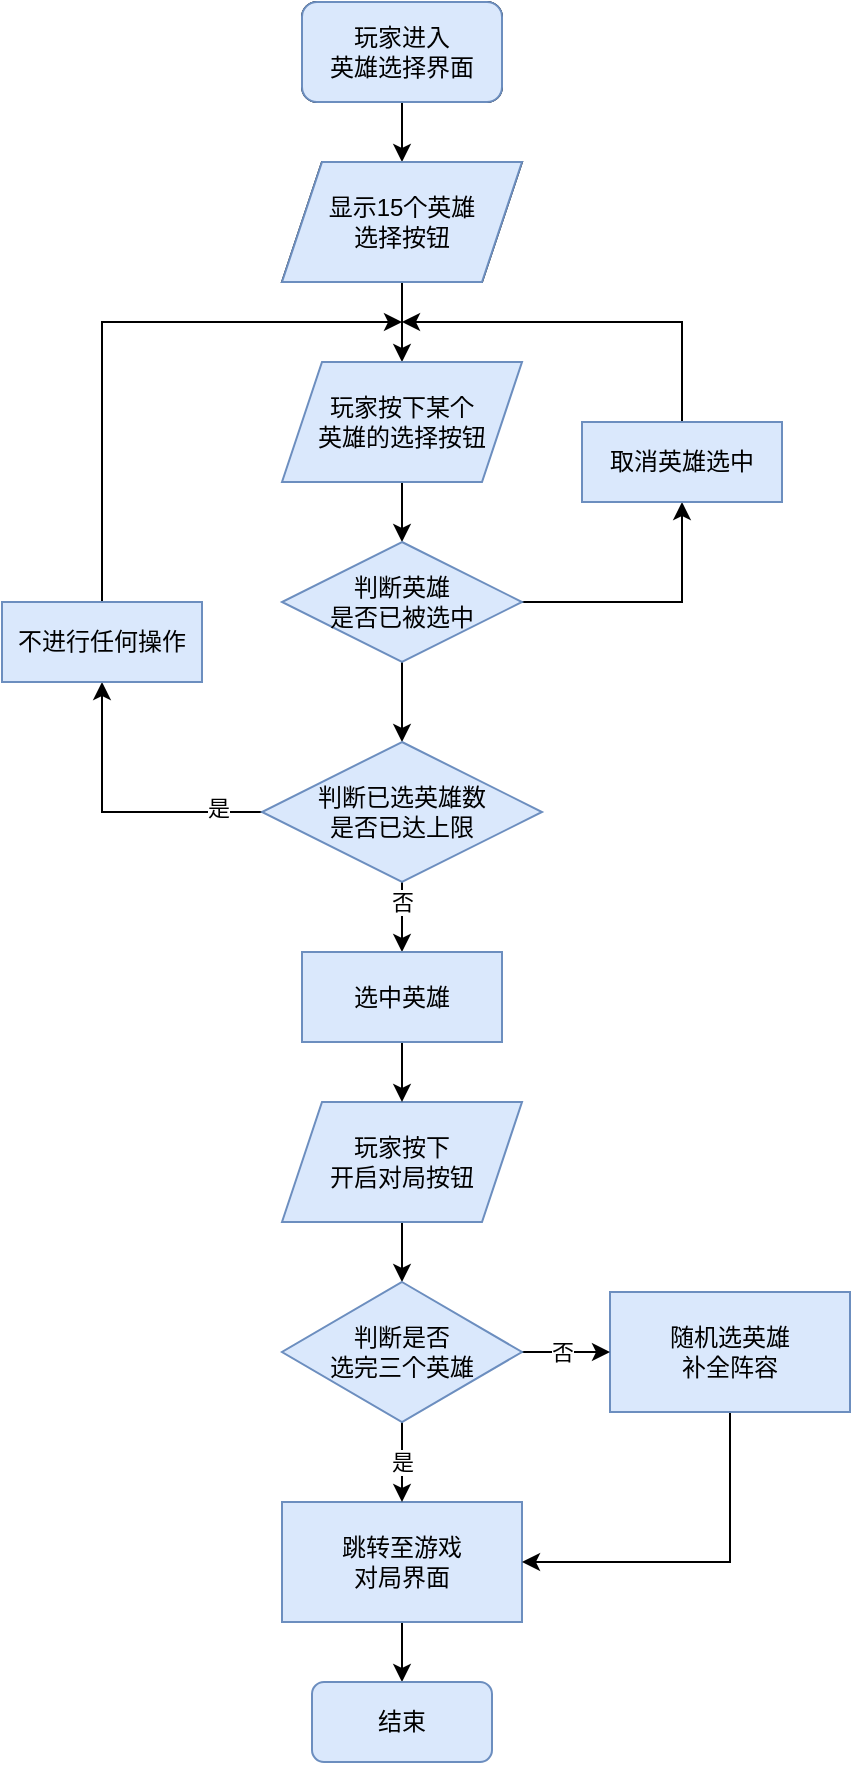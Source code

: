 <mxfile version="20.5.1" type="github">
  <diagram id="C5RBs43oDa-KdzZeNtuy" name="Page-1">
    <mxGraphModel dx="1209" dy="741" grid="1" gridSize="10" guides="1" tooltips="1" connect="1" arrows="1" fold="1" page="1" pageScale="1" pageWidth="827" pageHeight="1169" math="0" shadow="0">
      <root>
        <mxCell id="WIyWlLk6GJQsqaUBKTNV-0" />
        <mxCell id="WIyWlLk6GJQsqaUBKTNV-1" parent="WIyWlLk6GJQsqaUBKTNV-0" />
        <mxCell id="x4YNFccBxqyePPCdxMUl-10" style="edgeStyle=orthogonalEdgeStyle;rounded=0;orthogonalLoop=1;jettySize=auto;html=1;" edge="1" parent="WIyWlLk6GJQsqaUBKTNV-1" source="x4YNFccBxqyePPCdxMUl-0" target="x4YNFccBxqyePPCdxMUl-1">
          <mxGeometry relative="1" as="geometry" />
        </mxCell>
        <mxCell id="x4YNFccBxqyePPCdxMUl-0" value="玩家进入&lt;br&gt;英雄选择界面" style="rounded=1;whiteSpace=wrap;html=1;" vertex="1" parent="WIyWlLk6GJQsqaUBKTNV-1">
          <mxGeometry x="260" y="110" width="100" height="50" as="geometry" />
        </mxCell>
        <mxCell id="x4YNFccBxqyePPCdxMUl-13" style="edgeStyle=orthogonalEdgeStyle;rounded=0;orthogonalLoop=1;jettySize=auto;html=1;entryX=0.5;entryY=0;entryDx=0;entryDy=0;" edge="1" parent="WIyWlLk6GJQsqaUBKTNV-1" source="x4YNFccBxqyePPCdxMUl-1" target="x4YNFccBxqyePPCdxMUl-2">
          <mxGeometry relative="1" as="geometry" />
        </mxCell>
        <mxCell id="x4YNFccBxqyePPCdxMUl-1" value="显示15个英雄&lt;br&gt;选择按钮" style="shape=parallelogram;perimeter=parallelogramPerimeter;whiteSpace=wrap;html=1;fixedSize=1;" vertex="1" parent="WIyWlLk6GJQsqaUBKTNV-1">
          <mxGeometry x="250" y="190" width="120" height="60" as="geometry" />
        </mxCell>
        <mxCell id="x4YNFccBxqyePPCdxMUl-14" style="edgeStyle=orthogonalEdgeStyle;rounded=0;orthogonalLoop=1;jettySize=auto;html=1;entryX=0.5;entryY=0;entryDx=0;entryDy=0;" edge="1" parent="WIyWlLk6GJQsqaUBKTNV-1" source="x4YNFccBxqyePPCdxMUl-2" target="x4YNFccBxqyePPCdxMUl-3">
          <mxGeometry relative="1" as="geometry" />
        </mxCell>
        <mxCell id="x4YNFccBxqyePPCdxMUl-2" value="玩家按下某个&lt;br&gt;英雄的选择按钮" style="shape=parallelogram;perimeter=parallelogramPerimeter;whiteSpace=wrap;html=1;fixedSize=1;fillColor=#dae8fc;strokeColor=#6c8ebf;" vertex="1" parent="WIyWlLk6GJQsqaUBKTNV-1">
          <mxGeometry x="250" y="290" width="120" height="60" as="geometry" />
        </mxCell>
        <mxCell id="x4YNFccBxqyePPCdxMUl-17" style="edgeStyle=elbowEdgeStyle;rounded=0;orthogonalLoop=1;jettySize=auto;html=1;entryX=0.5;entryY=0;entryDx=0;entryDy=0;" edge="1" parent="WIyWlLk6GJQsqaUBKTNV-1" source="x4YNFccBxqyePPCdxMUl-3" target="x4YNFccBxqyePPCdxMUl-4">
          <mxGeometry relative="1" as="geometry" />
        </mxCell>
        <mxCell id="x4YNFccBxqyePPCdxMUl-25" style="edgeStyle=orthogonalEdgeStyle;rounded=0;orthogonalLoop=1;jettySize=auto;html=1;" edge="1" parent="WIyWlLk6GJQsqaUBKTNV-1" source="x4YNFccBxqyePPCdxMUl-3" target="x4YNFccBxqyePPCdxMUl-20">
          <mxGeometry relative="1" as="geometry">
            <mxPoint x="490" y="380" as="targetPoint" />
          </mxGeometry>
        </mxCell>
        <mxCell id="x4YNFccBxqyePPCdxMUl-3" value="判断英雄&lt;br&gt;是否已被选中" style="rhombus;whiteSpace=wrap;html=1;fontFamily=Helvetica;fontSize=12;align=center;strokeColor=#6c8ebf;fillColor=#dae8fc;" vertex="1" parent="WIyWlLk6GJQsqaUBKTNV-1">
          <mxGeometry x="250" y="380" width="120" height="60" as="geometry" />
        </mxCell>
        <mxCell id="x4YNFccBxqyePPCdxMUl-35" style="edgeStyle=elbowEdgeStyle;rounded=0;orthogonalLoop=1;jettySize=auto;html=1;exitX=0;exitY=0.5;exitDx=0;exitDy=0;entryX=0.5;entryY=1;entryDx=0;entryDy=0;" edge="1" parent="WIyWlLk6GJQsqaUBKTNV-1" source="x4YNFccBxqyePPCdxMUl-4" target="x4YNFccBxqyePPCdxMUl-21">
          <mxGeometry relative="1" as="geometry">
            <Array as="points">
              <mxPoint x="160" y="500" />
            </Array>
          </mxGeometry>
        </mxCell>
        <mxCell id="x4YNFccBxqyePPCdxMUl-40" style="edgeStyle=elbowEdgeStyle;rounded=0;orthogonalLoop=1;jettySize=auto;html=1;entryX=0.5;entryY=0;entryDx=0;entryDy=0;" edge="1" parent="WIyWlLk6GJQsqaUBKTNV-1" source="x4YNFccBxqyePPCdxMUl-4" target="x4YNFccBxqyePPCdxMUl-19">
          <mxGeometry relative="1" as="geometry" />
        </mxCell>
        <mxCell id="x4YNFccBxqyePPCdxMUl-4" value="判断已选英雄数&lt;br&gt;是否已达上限" style="rhombus;whiteSpace=wrap;html=1;fontFamily=Helvetica;fontSize=12;align=center;strokeColor=#6c8ebf;fillColor=#dae8fc;" vertex="1" parent="WIyWlLk6GJQsqaUBKTNV-1">
          <mxGeometry x="240" y="480" width="140" height="70" as="geometry" />
        </mxCell>
        <mxCell id="x4YNFccBxqyePPCdxMUl-42" style="edgeStyle=elbowEdgeStyle;rounded=0;orthogonalLoop=1;jettySize=auto;html=1;entryX=0.5;entryY=0;entryDx=0;entryDy=0;" edge="1" parent="WIyWlLk6GJQsqaUBKTNV-1" source="x4YNFccBxqyePPCdxMUl-5" target="x4YNFccBxqyePPCdxMUl-9">
          <mxGeometry relative="1" as="geometry" />
        </mxCell>
        <mxCell id="x4YNFccBxqyePPCdxMUl-5" value="玩家按下&lt;br&gt;开启对局按钮" style="shape=parallelogram;perimeter=parallelogramPerimeter;whiteSpace=wrap;html=1;fixedSize=1;fillColor=#dae8fc;strokeColor=#6c8ebf;" vertex="1" parent="WIyWlLk6GJQsqaUBKTNV-1">
          <mxGeometry x="250" y="660" width="120" height="60" as="geometry" />
        </mxCell>
        <mxCell id="x4YNFccBxqyePPCdxMUl-44" style="edgeStyle=elbowEdgeStyle;rounded=0;orthogonalLoop=1;jettySize=auto;html=1;entryX=0.5;entryY=0;entryDx=0;entryDy=0;" edge="1" parent="WIyWlLk6GJQsqaUBKTNV-1" source="x4YNFccBxqyePPCdxMUl-6" target="x4YNFccBxqyePPCdxMUl-7">
          <mxGeometry relative="1" as="geometry" />
        </mxCell>
        <mxCell id="x4YNFccBxqyePPCdxMUl-6" value="跳转至游戏&lt;br&gt;对局界面" style="rounded=0;whiteSpace=wrap;html=1;fillColor=#dae8fc;strokeColor=#6c8ebf;" vertex="1" parent="WIyWlLk6GJQsqaUBKTNV-1">
          <mxGeometry x="250" y="860" width="120" height="60" as="geometry" />
        </mxCell>
        <mxCell id="x4YNFccBxqyePPCdxMUl-7" value="结束" style="rounded=1;whiteSpace=wrap;html=1;fillColor=#dae8fc;strokeColor=#6c8ebf;" vertex="1" parent="WIyWlLk6GJQsqaUBKTNV-1">
          <mxGeometry x="265" y="950" width="90" height="40" as="geometry" />
        </mxCell>
        <mxCell id="x4YNFccBxqyePPCdxMUl-48" style="edgeStyle=elbowEdgeStyle;rounded=0;orthogonalLoop=1;jettySize=auto;html=1;entryX=1;entryY=0.5;entryDx=0;entryDy=0;" edge="1" parent="WIyWlLk6GJQsqaUBKTNV-1" source="x4YNFccBxqyePPCdxMUl-8" target="x4YNFccBxqyePPCdxMUl-6">
          <mxGeometry relative="1" as="geometry">
            <Array as="points">
              <mxPoint x="474" y="870" />
            </Array>
          </mxGeometry>
        </mxCell>
        <mxCell id="x4YNFccBxqyePPCdxMUl-8" value="随机选英雄&lt;br&gt;补全阵容" style="rounded=0;whiteSpace=wrap;html=1;fillColor=#dae8fc;strokeColor=#6c8ebf;" vertex="1" parent="WIyWlLk6GJQsqaUBKTNV-1">
          <mxGeometry x="414" y="755" width="120" height="60" as="geometry" />
        </mxCell>
        <mxCell id="x4YNFccBxqyePPCdxMUl-43" style="edgeStyle=elbowEdgeStyle;rounded=0;orthogonalLoop=1;jettySize=auto;html=1;entryX=0.5;entryY=0;entryDx=0;entryDy=0;" edge="1" parent="WIyWlLk6GJQsqaUBKTNV-1" source="x4YNFccBxqyePPCdxMUl-9" target="x4YNFccBxqyePPCdxMUl-6">
          <mxGeometry relative="1" as="geometry" />
        </mxCell>
        <mxCell id="x4YNFccBxqyePPCdxMUl-47" style="edgeStyle=elbowEdgeStyle;rounded=0;orthogonalLoop=1;jettySize=auto;html=1;exitX=1;exitY=0.5;exitDx=0;exitDy=0;entryX=0;entryY=0.5;entryDx=0;entryDy=0;" edge="1" parent="WIyWlLk6GJQsqaUBKTNV-1" source="x4YNFccBxqyePPCdxMUl-9" target="x4YNFccBxqyePPCdxMUl-8">
          <mxGeometry relative="1" as="geometry" />
        </mxCell>
        <mxCell id="x4YNFccBxqyePPCdxMUl-9" value="判断是否&lt;br&gt;选完三个英雄" style="rhombus;whiteSpace=wrap;html=1;fillColor=#dae8fc;strokeColor=#6c8ebf;" vertex="1" parent="WIyWlLk6GJQsqaUBKTNV-1">
          <mxGeometry x="250" y="750" width="120" height="70" as="geometry" />
        </mxCell>
        <mxCell id="x4YNFccBxqyePPCdxMUl-41" style="edgeStyle=elbowEdgeStyle;rounded=0;orthogonalLoop=1;jettySize=auto;html=1;entryX=0.5;entryY=0;entryDx=0;entryDy=0;" edge="1" parent="WIyWlLk6GJQsqaUBKTNV-1" source="x4YNFccBxqyePPCdxMUl-19" target="x4YNFccBxqyePPCdxMUl-5">
          <mxGeometry relative="1" as="geometry" />
        </mxCell>
        <mxCell id="x4YNFccBxqyePPCdxMUl-19" value="选中英雄" style="rounded=0;whiteSpace=wrap;html=1;fillColor=#dae8fc;strokeColor=#6c8ebf;" vertex="1" parent="WIyWlLk6GJQsqaUBKTNV-1">
          <mxGeometry x="260" y="585" width="100" height="45" as="geometry" />
        </mxCell>
        <mxCell id="x4YNFccBxqyePPCdxMUl-34" style="edgeStyle=elbowEdgeStyle;rounded=0;orthogonalLoop=1;jettySize=auto;html=1;exitX=0.5;exitY=0;exitDx=0;exitDy=0;" edge="1" parent="WIyWlLk6GJQsqaUBKTNV-1" source="x4YNFccBxqyePPCdxMUl-20">
          <mxGeometry relative="1" as="geometry">
            <mxPoint x="310" y="270" as="targetPoint" />
            <Array as="points">
              <mxPoint x="450" y="270" />
            </Array>
          </mxGeometry>
        </mxCell>
        <mxCell id="x4YNFccBxqyePPCdxMUl-20" value="取消英雄选中" style="rounded=0;whiteSpace=wrap;html=1;fillColor=#dae8fc;strokeColor=#6c8ebf;" vertex="1" parent="WIyWlLk6GJQsqaUBKTNV-1">
          <mxGeometry x="400" y="320" width="100" height="40" as="geometry" />
        </mxCell>
        <mxCell id="x4YNFccBxqyePPCdxMUl-39" style="edgeStyle=elbowEdgeStyle;rounded=0;orthogonalLoop=1;jettySize=auto;html=1;exitX=0.5;exitY=0;exitDx=0;exitDy=0;" edge="1" parent="WIyWlLk6GJQsqaUBKTNV-1" source="x4YNFccBxqyePPCdxMUl-21">
          <mxGeometry relative="1" as="geometry">
            <mxPoint x="310" y="270" as="targetPoint" />
            <Array as="points">
              <mxPoint x="160" y="200" />
              <mxPoint x="160" y="330" />
            </Array>
          </mxGeometry>
        </mxCell>
        <mxCell id="x4YNFccBxqyePPCdxMUl-21" value="不进行任何操作" style="rounded=0;whiteSpace=wrap;html=1;fillColor=#dae8fc;strokeColor=#6c8ebf;" vertex="1" parent="WIyWlLk6GJQsqaUBKTNV-1">
          <mxGeometry x="110" y="410" width="100" height="40" as="geometry" />
        </mxCell>
        <mxCell id="x4YNFccBxqyePPCdxMUl-54" value="是" style="edgeLabel;resizable=0;html=1;align=center;verticalAlign=middle;" connectable="0" vertex="1" parent="WIyWlLk6GJQsqaUBKTNV-1">
          <mxGeometry x="390" y="190" as="geometry">
            <mxPoint x="-172" y="323" as="offset" />
          </mxGeometry>
        </mxCell>
        <mxCell id="x4YNFccBxqyePPCdxMUl-55" value="是" style="edgeLabel;resizable=0;html=1;align=center;verticalAlign=middle;" connectable="0" vertex="1" parent="WIyWlLk6GJQsqaUBKTNV-1">
          <mxGeometry x="310" y="840" as="geometry" />
        </mxCell>
        <mxCell id="x4YNFccBxqyePPCdxMUl-60" value="否" style="edgeLabel;resizable=0;html=1;align=center;verticalAlign=middle;" connectable="0" vertex="1" parent="WIyWlLk6GJQsqaUBKTNV-1">
          <mxGeometry x="310" y="560" as="geometry" />
        </mxCell>
        <mxCell id="x4YNFccBxqyePPCdxMUl-61" value="否" style="edgeLabel;resizable=0;html=1;align=center;verticalAlign=middle;" connectable="0" vertex="1" parent="WIyWlLk6GJQsqaUBKTNV-1">
          <mxGeometry x="390" y="785" as="geometry" />
        </mxCell>
        <mxCell id="x4YNFccBxqyePPCdxMUl-62" value="玩家进入&lt;br&gt;英雄选择界面" style="rounded=1;whiteSpace=wrap;html=1;fillColor=#dae8fc;strokeColor=#6c8ebf;" vertex="1" parent="WIyWlLk6GJQsqaUBKTNV-1">
          <mxGeometry x="260" y="110" width="100" height="50" as="geometry" />
        </mxCell>
        <mxCell id="x4YNFccBxqyePPCdxMUl-63" value="显示15个英雄&lt;br&gt;选择按钮" style="shape=parallelogram;perimeter=parallelogramPerimeter;whiteSpace=wrap;html=1;fixedSize=1;fillColor=#dae8fc;strokeColor=#6c8ebf;" vertex="1" parent="WIyWlLk6GJQsqaUBKTNV-1">
          <mxGeometry x="250" y="190" width="120" height="60" as="geometry" />
        </mxCell>
      </root>
    </mxGraphModel>
  </diagram>
</mxfile>
